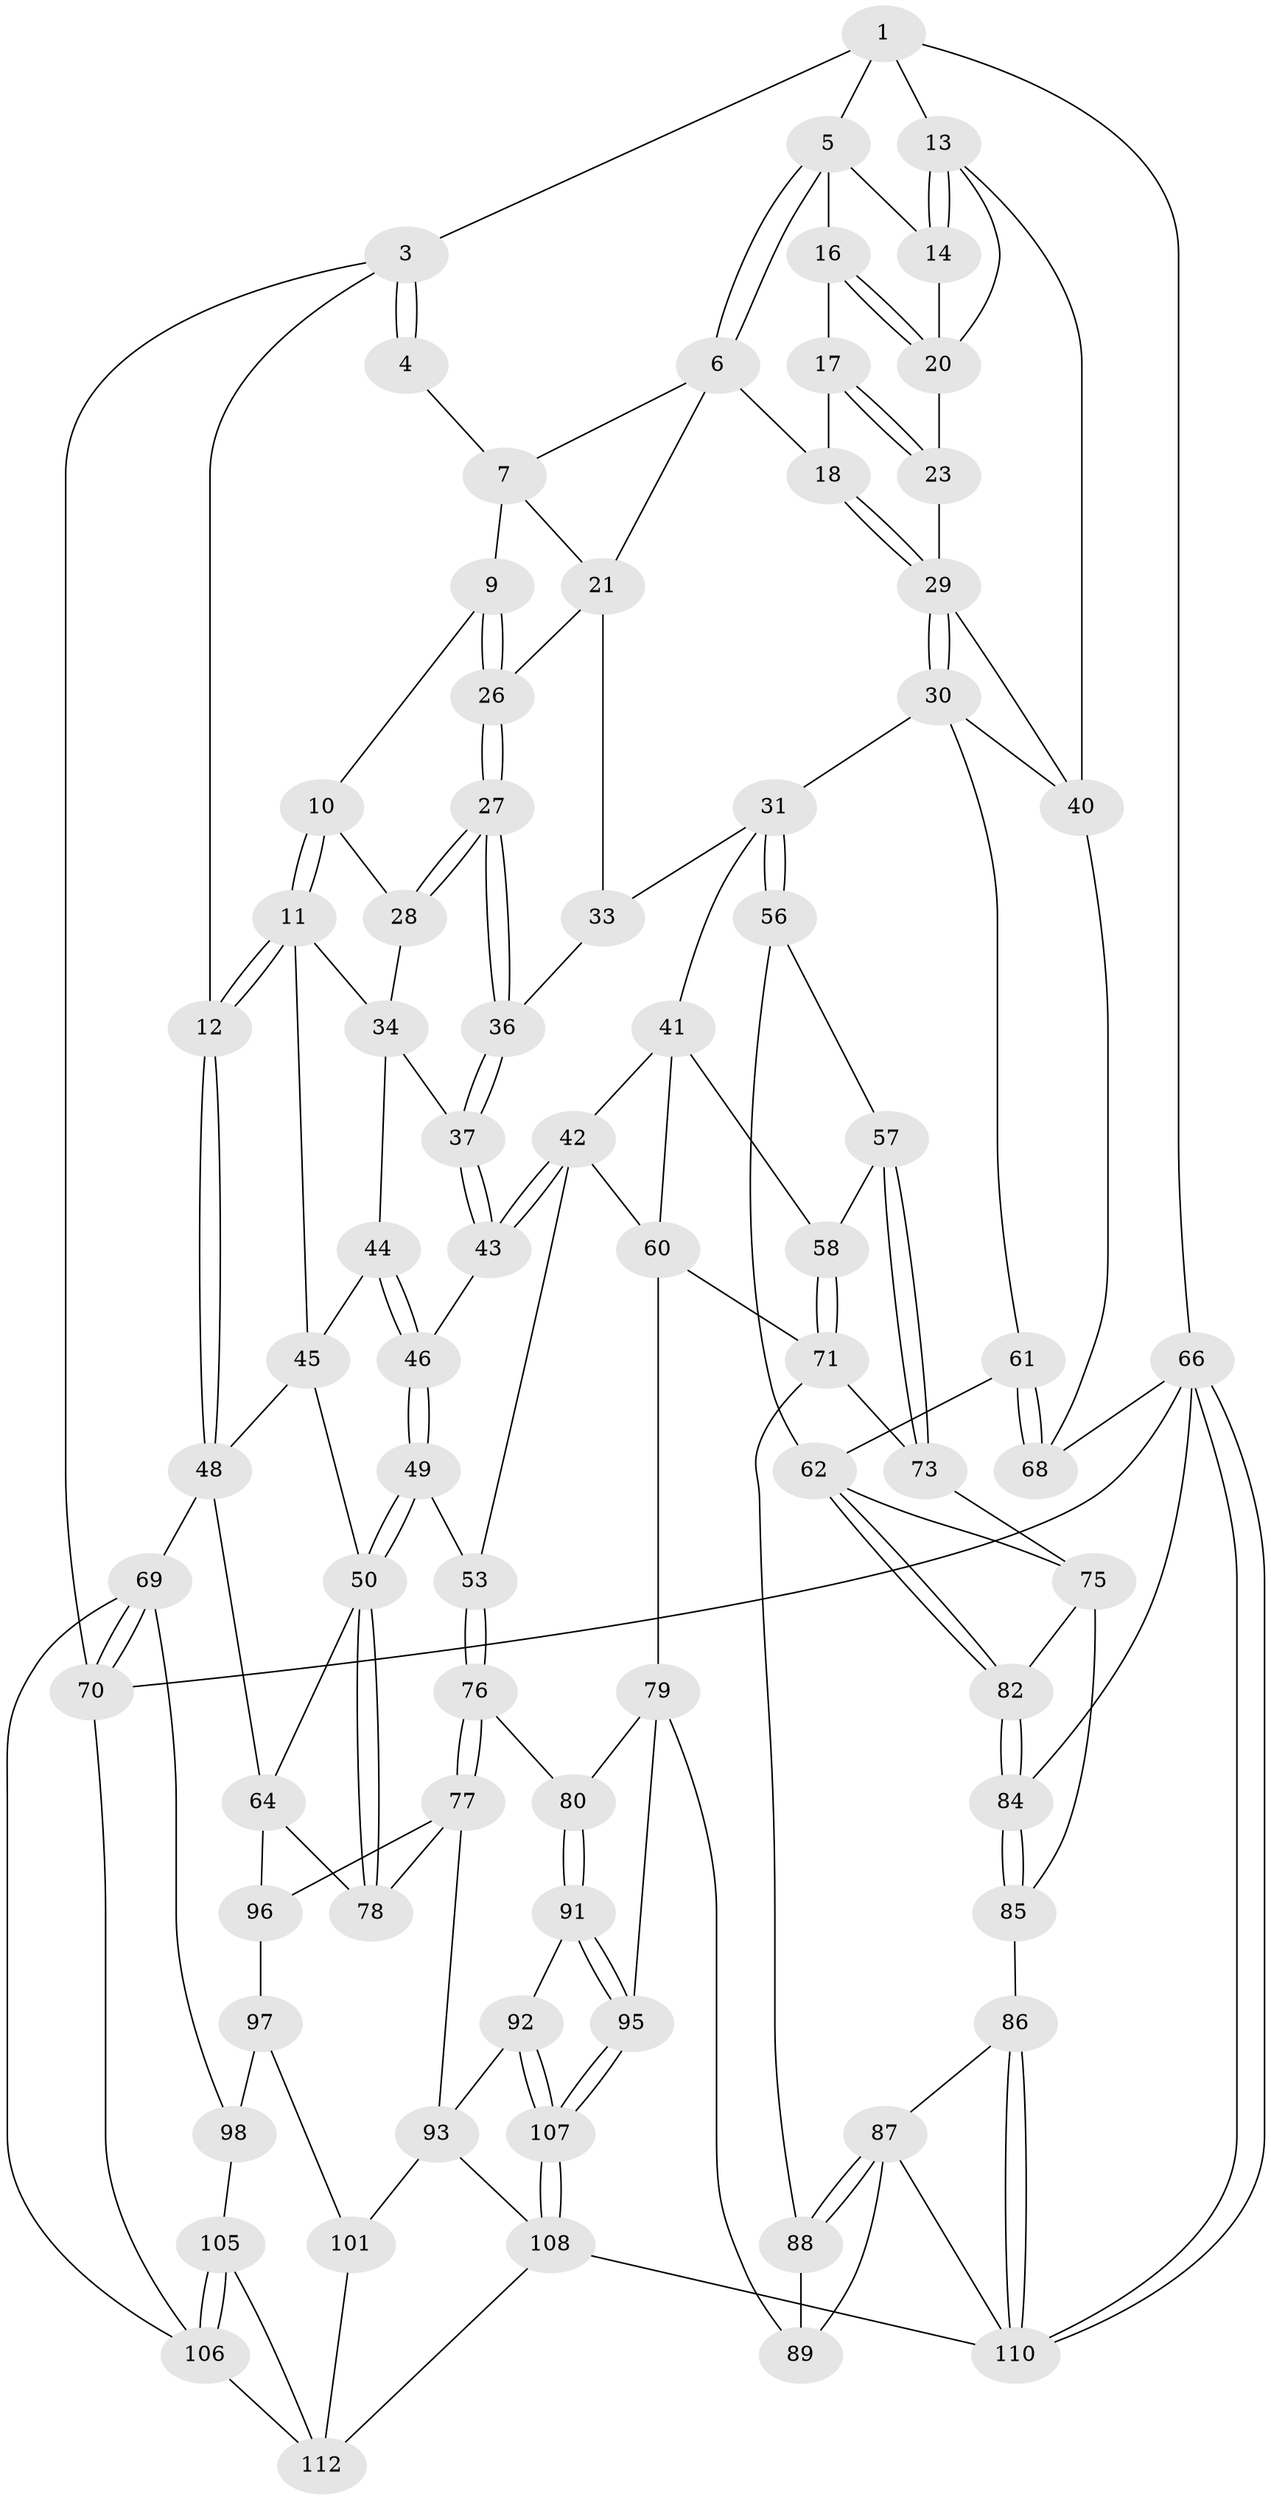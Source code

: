 // Generated by graph-tools (version 1.1) at 2025/24/03/03/25 07:24:31]
// undirected, 79 vertices, 176 edges
graph export_dot {
graph [start="1"]
  node [color=gray90,style=filled];
  1 [pos="+0.8589332824089032+0",super="+2"];
  3 [pos="+0+0"];
  4 [pos="+0.6177094548638816+0"];
  5 [pos="+0.8516319390532605+0.05920485236434062",super="+15"];
  6 [pos="+0.78477119495276+0.09002317065520202",super="+19"];
  7 [pos="+0.6224882010166982+0",super="+8"];
  9 [pos="+0.5616702986538183+0.10370867760825203"];
  10 [pos="+0.41144015765024616+0.11605741537171167"];
  11 [pos="+0.07218960234511033+0",super="+35"];
  12 [pos="+0+0"];
  13 [pos="+1+0",super="+24"];
  14 [pos="+0.9683536203609631+0.07532945088723886"];
  16 [pos="+0.872142182106787+0.11949924361544342"];
  17 [pos="+0.8638760100922335+0.14186105655579365"];
  18 [pos="+0.7826162577302148+0.2063598625404766"];
  20 [pos="+0.9287114442729738+0.15262949246785568",super="+22"];
  21 [pos="+0.7241978057399903+0.16906652887133186",super="+25"];
  23 [pos="+0.9242451040232175+0.22741870326305005"];
  26 [pos="+0.5606217650839873+0.18088600239172148"];
  27 [pos="+0.5268808671493845+0.24843401644072838"];
  28 [pos="+0.47347205776237455+0.22724429104132784"];
  29 [pos="+0.8507465474345484+0.3138901160448476",super="+39"];
  30 [pos="+0.841985413861159+0.33539724650806957",super="+55"];
  31 [pos="+0.7530812211547349+0.36639640348326974",super="+32"];
  33 [pos="+0.6513094656814306+0.27086249443849936"];
  34 [pos="+0.42175603764542613+0.2555414270963899",super="+38"];
  36 [pos="+0.5303946823253876+0.26036455470891906"];
  37 [pos="+0.5243728762732861+0.29803808463663733"];
  40 [pos="+1+0.35675338249719124",super="+54"];
  41 [pos="+0.6467533011655207+0.3856698238382166",super="+59"];
  42 [pos="+0.5546853810149526+0.38219683236014024",super="+52"];
  43 [pos="+0.5393551821725919+0.3549154115488962"];
  44 [pos="+0.39521225720732894+0.34741952712116375"];
  45 [pos="+0.3530601762263349+0.32338457803830195",super="+47"];
  46 [pos="+0.3990227361350121+0.35844648947061186"];
  48 [pos="+0+0.08778877286029461",super="+65"];
  49 [pos="+0.40114325107601084+0.4664495864727444"];
  50 [pos="+0.36258396485298094+0.48251118066624094",super="+51"];
  53 [pos="+0.4438414037048476+0.4761432215990023"];
  56 [pos="+0.7424378185832461+0.4864773356994495"];
  57 [pos="+0.6646727294916165+0.5037782246378468"];
  58 [pos="+0.6520535567055091+0.497325253725892"];
  60 [pos="+0.5119806395819936+0.4965392249538536",super="+72"];
  61 [pos="+0.8943228159602056+0.4997019884937385"];
  62 [pos="+0.892514709945582+0.502954010673061",super="+63"];
  64 [pos="+0.1403225439529485+0.5976211704478541",super="+81"];
  66 [pos="+1+1",super="+67"];
  68 [pos="+1+0.5137720019275892"];
  69 [pos="+0+0.6601841023341056",super="+99"];
  70 [pos="+0+1"];
  71 [pos="+0.5819625272410696+0.6062674989330701",super="+74"];
  73 [pos="+0.7115039208141158+0.581669563539003"];
  75 [pos="+0.7628480928118532+0.5660004988999221",super="+83"];
  76 [pos="+0.4459544240029887+0.6294123378527352"];
  77 [pos="+0.3729404548964824+0.6298572100957246",super="+94"];
  78 [pos="+0.3592987073942819+0.49042820085424677"];
  79 [pos="+0.4720871038255038+0.6328431840152611",super="+90"];
  80 [pos="+0.4530944729518154+0.6328587943567638"];
  82 [pos="+0.8931510964017692+0.5113372870509615"];
  84 [pos="+1+0.8161598152334799"];
  85 [pos="+0.8224894667900771+0.7348310000964424"];
  86 [pos="+0.7569738798500876+0.7417092630440965"];
  87 [pos="+0.7269564969978796+0.732001225383385",super="+104"];
  88 [pos="+0.6431625908486396+0.6958843331498549"];
  89 [pos="+0.6199353794525889+0.7185520181854597"];
  91 [pos="+0.43701123092843813+0.7538579190412534"];
  92 [pos="+0.34583217335268934+0.7475727046054754"];
  93 [pos="+0.3099764233624272+0.7359405166627442",super="+100"];
  95 [pos="+0.5289172741470703+0.8006662405390921"];
  96 [pos="+0.2074353532197649+0.6665337444453354"];
  97 [pos="+0.1858654589411245+0.7062643981885305",super="+102"];
  98 [pos="+0.10909424178462741+0.7812024902394648",super="+103"];
  101 [pos="+0.18639076895527334+0.8677696813976453"];
  105 [pos="+0.09414627543583315+0.8894855589301137"];
  106 [pos="+0.07090758080171275+0.8893626617802977",super="+114"];
  107 [pos="+0.5197604686899454+1"];
  108 [pos="+0.5211737603905493+1",super="+109"];
  110 [pos="+0.647383483089614+1",super="+111"];
  112 [pos="+0.12750416481051724+0.8948091707573713",super="+113"];
  1 -- 5;
  1 -- 66;
  1 -- 3;
  1 -- 13;
  3 -- 4;
  3 -- 4;
  3 -- 12;
  3 -- 70;
  4 -- 7;
  5 -- 6;
  5 -- 6;
  5 -- 16;
  5 -- 14;
  6 -- 7;
  6 -- 18;
  6 -- 21;
  7 -- 9;
  7 -- 21;
  9 -- 10;
  9 -- 26;
  9 -- 26;
  10 -- 11;
  10 -- 11;
  10 -- 28;
  11 -- 12;
  11 -- 12;
  11 -- 34;
  11 -- 45;
  12 -- 48;
  12 -- 48;
  13 -- 14;
  13 -- 14;
  13 -- 40;
  13 -- 20;
  14 -- 20;
  16 -- 17;
  16 -- 20;
  16 -- 20;
  17 -- 18;
  17 -- 23;
  17 -- 23;
  18 -- 29;
  18 -- 29;
  20 -- 23;
  21 -- 33;
  21 -- 26;
  23 -- 29;
  26 -- 27;
  26 -- 27;
  27 -- 28;
  27 -- 28;
  27 -- 36;
  27 -- 36;
  28 -- 34;
  29 -- 30;
  29 -- 30;
  29 -- 40;
  30 -- 31;
  30 -- 40;
  30 -- 61;
  31 -- 56;
  31 -- 56;
  31 -- 33;
  31 -- 41;
  33 -- 36;
  34 -- 44;
  34 -- 37;
  36 -- 37;
  36 -- 37;
  37 -- 43;
  37 -- 43;
  40 -- 68;
  41 -- 42;
  41 -- 58;
  41 -- 60;
  42 -- 43;
  42 -- 43;
  42 -- 60;
  42 -- 53;
  43 -- 46;
  44 -- 45;
  44 -- 46;
  44 -- 46;
  45 -- 48;
  45 -- 50;
  46 -- 49;
  46 -- 49;
  48 -- 64;
  48 -- 69;
  49 -- 50;
  49 -- 50;
  49 -- 53;
  50 -- 78;
  50 -- 78;
  50 -- 64;
  53 -- 76;
  53 -- 76;
  56 -- 57;
  56 -- 62;
  57 -- 58;
  57 -- 73;
  57 -- 73;
  58 -- 71;
  58 -- 71;
  60 -- 79;
  60 -- 71;
  61 -- 62;
  61 -- 68;
  61 -- 68;
  62 -- 82;
  62 -- 82;
  62 -- 75;
  64 -- 96;
  64 -- 78;
  66 -- 110;
  66 -- 110;
  66 -- 70;
  66 -- 68;
  66 -- 84;
  69 -- 70;
  69 -- 70;
  69 -- 98;
  69 -- 106;
  70 -- 106;
  71 -- 88;
  71 -- 73;
  73 -- 75;
  75 -- 82;
  75 -- 85;
  76 -- 77;
  76 -- 77;
  76 -- 80;
  77 -- 78;
  77 -- 96;
  77 -- 93;
  79 -- 80;
  79 -- 89;
  79 -- 95;
  80 -- 91;
  80 -- 91;
  82 -- 84;
  82 -- 84;
  84 -- 85;
  84 -- 85;
  85 -- 86;
  86 -- 87;
  86 -- 110;
  86 -- 110;
  87 -- 88;
  87 -- 88;
  87 -- 89;
  87 -- 110;
  88 -- 89;
  91 -- 92;
  91 -- 95;
  91 -- 95;
  92 -- 93;
  92 -- 107;
  92 -- 107;
  93 -- 101;
  93 -- 108;
  95 -- 107;
  95 -- 107;
  96 -- 97;
  97 -- 98 [weight=2];
  97 -- 101;
  98 -- 105;
  101 -- 112;
  105 -- 106;
  105 -- 106;
  105 -- 112;
  106 -- 112;
  107 -- 108;
  107 -- 108;
  108 -- 112;
  108 -- 110;
}
